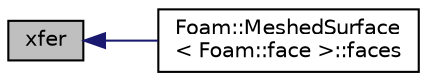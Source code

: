 digraph "xfer"
{
  bgcolor="transparent";
  edge [fontname="Helvetica",fontsize="10",labelfontname="Helvetica",labelfontsize="10"];
  node [fontname="Helvetica",fontsize="10",shape=record];
  rankdir="LR";
  Node1 [label="xfer",height=0.2,width=0.4,color="black", fillcolor="grey75", style="filled", fontcolor="black"];
  Node1 -> Node2 [dir="back",color="midnightblue",fontsize="10",style="solid",fontname="Helvetica"];
  Node2 [label="Foam::MeshedSurface\l\< Foam::face \>::faces",height=0.2,width=0.4,color="black",URL="$a01464.html#a24383e354eec6ecd526b67a58e5aa971",tooltip="Return const access to the faces. "];
}
